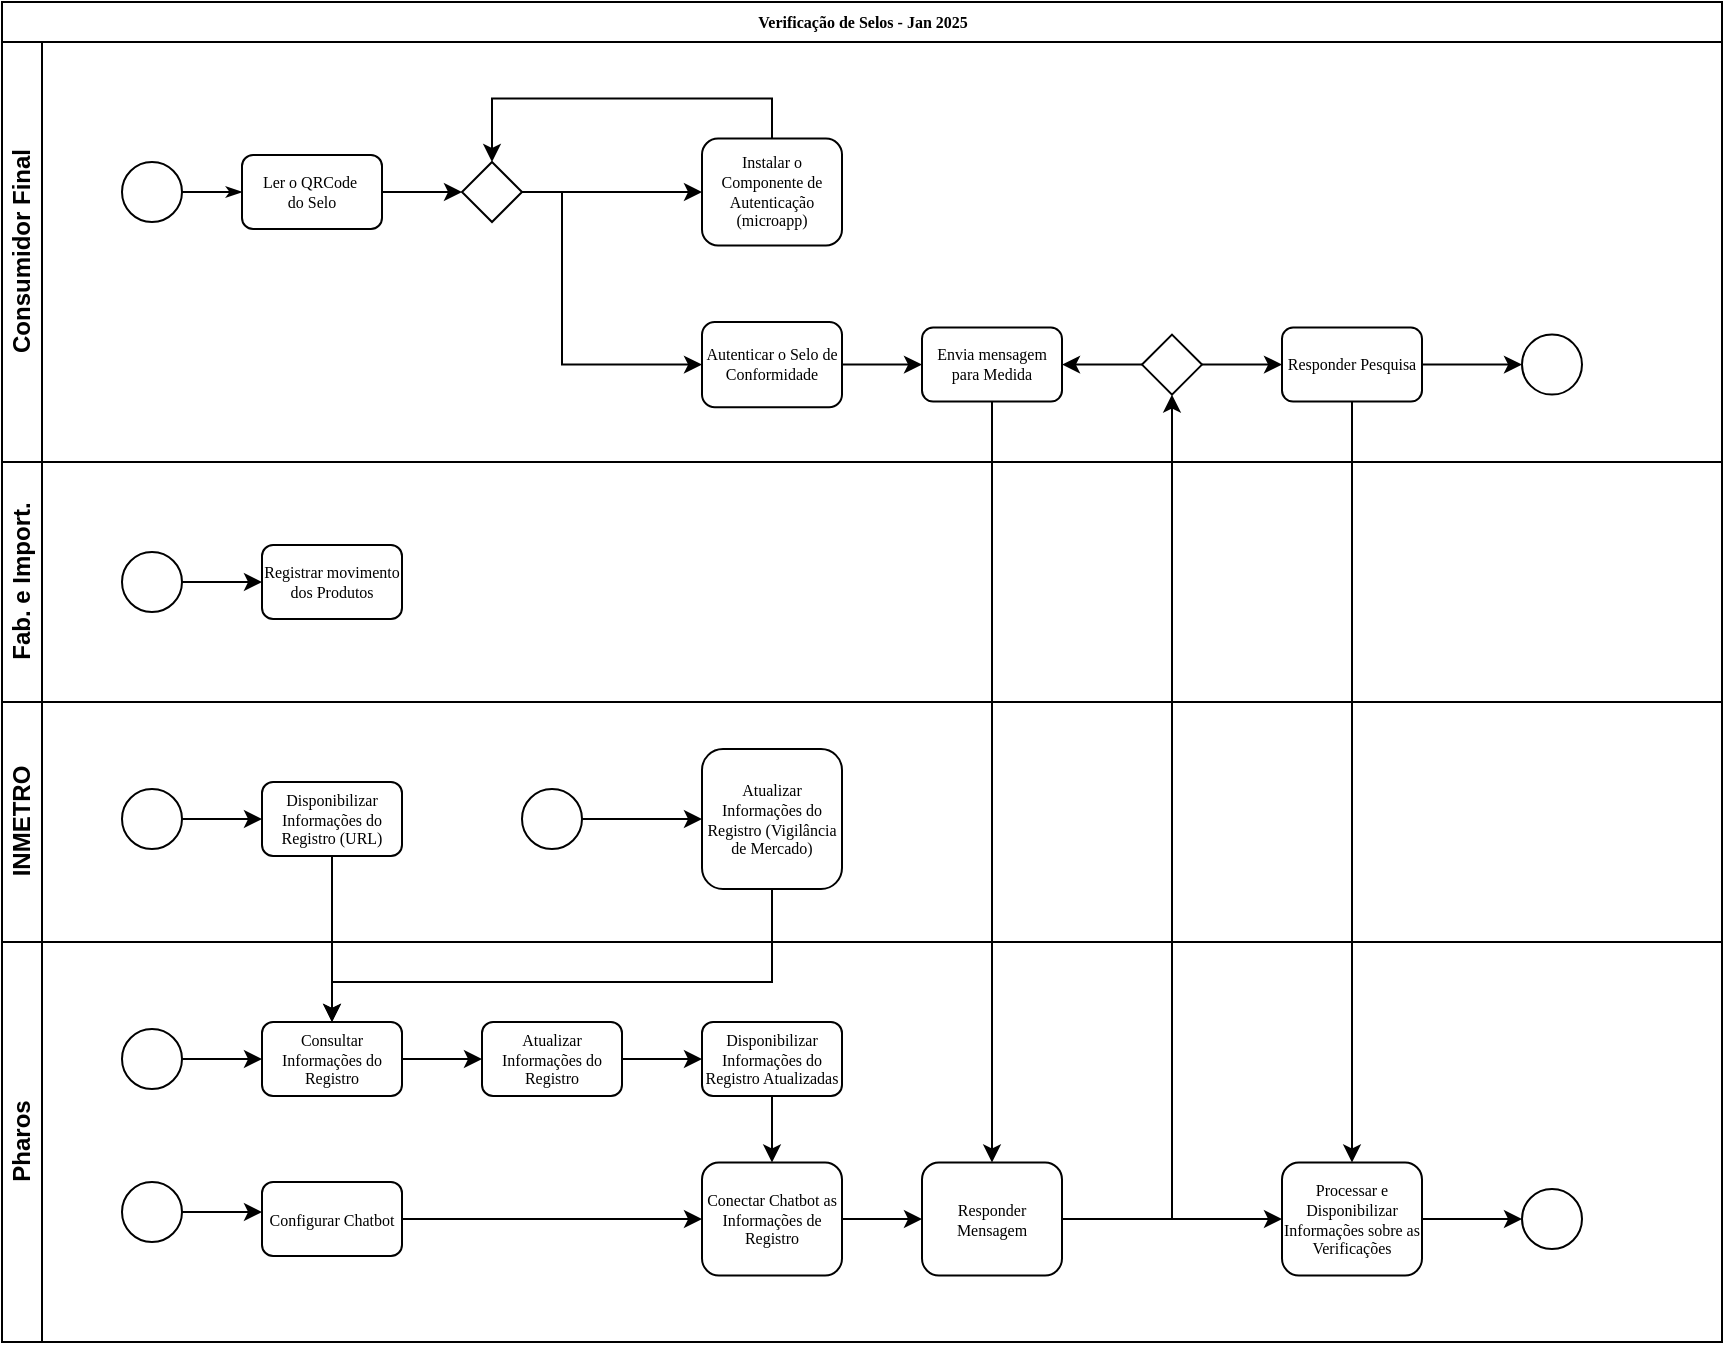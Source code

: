 <mxfile version="24.7.14">
  <diagram name="Page-1" id="c7488fd3-1785-93aa-aadb-54a6760d102a">
    <mxGraphModel dx="1185" dy="654" grid="1" gridSize="10" guides="1" tooltips="1" connect="1" arrows="1" fold="1" page="1" pageScale="1" pageWidth="1100" pageHeight="850" background="none" math="0" shadow="0">
      <root>
        <mxCell id="0" />
        <mxCell id="1" parent="0" />
        <mxCell id="2b4e8129b02d487f-1" value="Verificação de Selos - Jan 2025" style="swimlane;html=1;childLayout=stackLayout;horizontal=1;startSize=20;horizontalStack=0;rounded=0;shadow=0;labelBackgroundColor=none;strokeWidth=1;fontFamily=Verdana;fontSize=8;align=center;" parent="1" vertex="1">
          <mxGeometry x="180" y="70" width="860" height="670" as="geometry" />
        </mxCell>
        <mxCell id="2b4e8129b02d487f-2" value="Consumidor Final" style="swimlane;html=1;startSize=20;horizontal=0;" parent="2b4e8129b02d487f-1" vertex="1">
          <mxGeometry y="20" width="860" height="210" as="geometry" />
        </mxCell>
        <mxCell id="2b4e8129b02d487f-18" style="edgeStyle=orthogonalEdgeStyle;rounded=0;html=1;labelBackgroundColor=none;startArrow=none;startFill=0;startSize=5;endArrow=classicThin;endFill=1;endSize=5;jettySize=auto;orthogonalLoop=1;strokeWidth=1;fontFamily=Verdana;fontSize=8" parent="2b4e8129b02d487f-2" source="2b4e8129b02d487f-5" target="2b4e8129b02d487f-6" edge="1">
          <mxGeometry relative="1" as="geometry" />
        </mxCell>
        <mxCell id="2b4e8129b02d487f-5" value="" style="ellipse;whiteSpace=wrap;html=1;rounded=0;shadow=0;labelBackgroundColor=none;strokeWidth=1;fontFamily=Verdana;fontSize=8;align=center;" parent="2b4e8129b02d487f-2" vertex="1">
          <mxGeometry x="60" y="60" width="30" height="30" as="geometry" />
        </mxCell>
        <mxCell id="TjJBPhh7IqeXCysBH1En-6" value="" style="edgeStyle=orthogonalEdgeStyle;rounded=0;orthogonalLoop=1;jettySize=auto;html=1;" parent="2b4e8129b02d487f-2" source="2b4e8129b02d487f-6" target="TjJBPhh7IqeXCysBH1En-5" edge="1">
          <mxGeometry relative="1" as="geometry" />
        </mxCell>
        <mxCell id="2b4e8129b02d487f-6" value="Ler o QRCode&amp;nbsp;&lt;div&gt;do Selo&lt;/div&gt;" style="rounded=1;whiteSpace=wrap;html=1;shadow=0;labelBackgroundColor=none;strokeWidth=1;fontFamily=Verdana;fontSize=8;align=center;" parent="2b4e8129b02d487f-2" vertex="1">
          <mxGeometry x="120" y="56.5" width="70" height="37" as="geometry" />
        </mxCell>
        <mxCell id="TjJBPhh7IqeXCysBH1En-10" value="" style="edgeStyle=orthogonalEdgeStyle;rounded=0;orthogonalLoop=1;jettySize=auto;html=1;entryX=0;entryY=0.5;entryDx=0;entryDy=0;" parent="2b4e8129b02d487f-2" source="TjJBPhh7IqeXCysBH1En-5" target="TjJBPhh7IqeXCysBH1En-16" edge="1">
          <mxGeometry relative="1" as="geometry">
            <mxPoint x="300" y="145.0" as="targetPoint" />
            <Array as="points">
              <mxPoint x="280" y="75" />
              <mxPoint x="280" y="161" />
            </Array>
          </mxGeometry>
        </mxCell>
        <mxCell id="TjJBPhh7IqeXCysBH1En-5" value="" style="strokeWidth=1;html=1;shape=mxgraph.flowchart.decision;whiteSpace=wrap;rounded=1;shadow=0;labelBackgroundColor=none;fontFamily=Verdana;fontSize=8;align=center;" parent="2b4e8129b02d487f-2" vertex="1">
          <mxGeometry x="230" y="60.0" width="30" height="30" as="geometry" />
        </mxCell>
        <mxCell id="TjJBPhh7IqeXCysBH1En-7" value="Envia mensagem para Medida" style="rounded=1;whiteSpace=wrap;html=1;shadow=0;labelBackgroundColor=none;strokeWidth=1;fontFamily=Verdana;fontSize=8;align=center;" parent="2b4e8129b02d487f-2" vertex="1">
          <mxGeometry x="460" y="142.81" width="70" height="37" as="geometry" />
        </mxCell>
        <mxCell id="TjJBPhh7IqeXCysBH1En-14" value="" style="edgeStyle=orthogonalEdgeStyle;rounded=0;orthogonalLoop=1;jettySize=auto;html=1;entryX=0;entryY=0.5;entryDx=0;entryDy=0;" parent="2b4e8129b02d487f-2" source="TjJBPhh7IqeXCysBH1En-5" target="TjJBPhh7IqeXCysBH1En-18" edge="1">
          <mxGeometry relative="1" as="geometry">
            <mxPoint x="440" y="165" as="sourcePoint" />
            <mxPoint x="330" y="75.0" as="targetPoint" />
          </mxGeometry>
        </mxCell>
        <mxCell id="TjJBPhh7IqeXCysBH1En-24" value="" style="edgeStyle=orthogonalEdgeStyle;rounded=0;orthogonalLoop=1;jettySize=auto;html=1;entryX=0;entryY=0.5;entryDx=0;entryDy=0;" parent="2b4e8129b02d487f-2" source="TjJBPhh7IqeXCysBH1En-16" target="TjJBPhh7IqeXCysBH1En-7" edge="1">
          <mxGeometry relative="1" as="geometry">
            <mxPoint x="459" y="159" as="targetPoint" />
          </mxGeometry>
        </mxCell>
        <mxCell id="TjJBPhh7IqeXCysBH1En-16" value="Autenticar o Selo de Conformidade" style="rounded=1;whiteSpace=wrap;html=1;shadow=0;labelBackgroundColor=none;strokeWidth=1;fontFamily=Verdana;fontSize=8;align=center;" parent="2b4e8129b02d487f-2" vertex="1">
          <mxGeometry x="350" y="140" width="70" height="42.62" as="geometry" />
        </mxCell>
        <mxCell id="lS37dKiJ8wTq1rKE8fun-17" value="" style="edgeStyle=orthogonalEdgeStyle;rounded=0;orthogonalLoop=1;jettySize=auto;html=1;entryX=0.5;entryY=0;entryDx=0;entryDy=0;entryPerimeter=0;exitX=0.5;exitY=0;exitDx=0;exitDy=0;" edge="1" parent="2b4e8129b02d487f-2" source="TjJBPhh7IqeXCysBH1En-18" target="TjJBPhh7IqeXCysBH1En-5">
          <mxGeometry relative="1" as="geometry">
            <mxPoint x="385" y="-31.75" as="targetPoint" />
          </mxGeometry>
        </mxCell>
        <mxCell id="TjJBPhh7IqeXCysBH1En-18" value="Instalar o &lt;br&gt;Componente de Autenticação&lt;div&gt;(microapp)&lt;/div&gt;" style="rounded=1;whiteSpace=wrap;html=1;shadow=0;labelBackgroundColor=none;strokeWidth=1;fontFamily=Verdana;fontSize=8;align=center;" parent="2b4e8129b02d487f-2" vertex="1">
          <mxGeometry x="350" y="48.25" width="70" height="53.5" as="geometry" />
        </mxCell>
        <mxCell id="lS37dKiJ8wTq1rKE8fun-57" value="" style="edgeStyle=orthogonalEdgeStyle;rounded=0;orthogonalLoop=1;jettySize=auto;html=1;" edge="1" parent="2b4e8129b02d487f-2" source="lS37dKiJ8wTq1rKE8fun-48" target="lS37dKiJ8wTq1rKE8fun-56">
          <mxGeometry relative="1" as="geometry" />
        </mxCell>
        <mxCell id="lS37dKiJ8wTq1rKE8fun-48" value="" style="strokeWidth=1;html=1;shape=mxgraph.flowchart.decision;whiteSpace=wrap;rounded=1;shadow=0;labelBackgroundColor=none;fontFamily=Verdana;fontSize=8;align=center;" vertex="1" parent="2b4e8129b02d487f-2">
          <mxGeometry x="570" y="146.31" width="30" height="30" as="geometry" />
        </mxCell>
        <mxCell id="lS37dKiJ8wTq1rKE8fun-47" value="" style="edgeStyle=orthogonalEdgeStyle;rounded=0;orthogonalLoop=1;jettySize=auto;html=1;entryX=1;entryY=0.5;entryDx=0;entryDy=0;exitX=0;exitY=0.5;exitDx=0;exitDy=0;exitPerimeter=0;" edge="1" parent="2b4e8129b02d487f-2" source="lS37dKiJ8wTq1rKE8fun-48" target="TjJBPhh7IqeXCysBH1En-7">
          <mxGeometry relative="1" as="geometry">
            <mxPoint x="610" y="608.5" as="targetPoint" />
            <Array as="points" />
          </mxGeometry>
        </mxCell>
        <mxCell id="lS37dKiJ8wTq1rKE8fun-59" value="" style="edgeStyle=orthogonalEdgeStyle;rounded=0;orthogonalLoop=1;jettySize=auto;html=1;" edge="1" parent="2b4e8129b02d487f-2" source="lS37dKiJ8wTq1rKE8fun-56" target="lS37dKiJ8wTq1rKE8fun-58">
          <mxGeometry relative="1" as="geometry" />
        </mxCell>
        <mxCell id="lS37dKiJ8wTq1rKE8fun-56" value="Responder Pesquisa" style="rounded=1;whiteSpace=wrap;html=1;shadow=0;labelBackgroundColor=none;strokeWidth=1;fontFamily=Verdana;fontSize=8;align=center;" vertex="1" parent="2b4e8129b02d487f-2">
          <mxGeometry x="640" y="142.81" width="70" height="37" as="geometry" />
        </mxCell>
        <mxCell id="lS37dKiJ8wTq1rKE8fun-58" value="" style="ellipse;whiteSpace=wrap;html=1;rounded=0;shadow=0;labelBackgroundColor=none;strokeWidth=1;fontFamily=Verdana;fontSize=8;align=center;" vertex="1" parent="2b4e8129b02d487f-2">
          <mxGeometry x="760" y="146.31" width="30" height="30" as="geometry" />
        </mxCell>
        <mxCell id="2b4e8129b02d487f-3" value="Fab. e Import." style="swimlane;html=1;startSize=20;horizontal=0;" parent="2b4e8129b02d487f-1" vertex="1">
          <mxGeometry y="230" width="860" height="120" as="geometry">
            <mxRectangle y="290" width="860" height="30" as="alternateBounds" />
          </mxGeometry>
        </mxCell>
        <mxCell id="lS37dKiJ8wTq1rKE8fun-3" value="Registrar movimento dos Produtos" style="rounded=1;whiteSpace=wrap;html=1;shadow=0;labelBackgroundColor=none;strokeWidth=1;fontFamily=Verdana;fontSize=8;align=center;" vertex="1" parent="2b4e8129b02d487f-3">
          <mxGeometry x="130" y="41.5" width="70" height="37" as="geometry" />
        </mxCell>
        <mxCell id="lS37dKiJ8wTq1rKE8fun-5" value="" style="edgeStyle=orthogonalEdgeStyle;rounded=0;orthogonalLoop=1;jettySize=auto;html=1;" edge="1" parent="2b4e8129b02d487f-3" source="lS37dKiJ8wTq1rKE8fun-4" target="lS37dKiJ8wTq1rKE8fun-3">
          <mxGeometry relative="1" as="geometry" />
        </mxCell>
        <mxCell id="lS37dKiJ8wTq1rKE8fun-4" value="" style="ellipse;whiteSpace=wrap;html=1;rounded=0;shadow=0;labelBackgroundColor=none;strokeWidth=1;fontFamily=Verdana;fontSize=8;align=center;" vertex="1" parent="2b4e8129b02d487f-3">
          <mxGeometry x="60" y="45" width="30" height="30" as="geometry" />
        </mxCell>
        <mxCell id="lS37dKiJ8wTq1rKE8fun-10" value="" style="edgeStyle=orthogonalEdgeStyle;rounded=0;orthogonalLoop=1;jettySize=auto;html=1;" edge="1" parent="2b4e8129b02d487f-1" source="lS37dKiJ8wTq1rKE8fun-6" target="lS37dKiJ8wTq1rKE8fun-9">
          <mxGeometry relative="1" as="geometry" />
        </mxCell>
        <mxCell id="lS37dKiJ8wTq1rKE8fun-45" value="" style="edgeStyle=orthogonalEdgeStyle;rounded=0;orthogonalLoop=1;jettySize=auto;html=1;" edge="1" parent="2b4e8129b02d487f-1" source="TjJBPhh7IqeXCysBH1En-7" target="lS37dKiJ8wTq1rKE8fun-42">
          <mxGeometry relative="1" as="geometry">
            <mxPoint x="495" y="279.81" as="targetPoint" />
          </mxGeometry>
        </mxCell>
        <mxCell id="2b4e8129b02d487f-4" value="INMETRO" style="swimlane;html=1;startSize=20;horizontal=0;" parent="2b4e8129b02d487f-1" vertex="1">
          <mxGeometry y="350" width="860" height="120" as="geometry">
            <mxRectangle y="440" width="860" height="30" as="alternateBounds" />
          </mxGeometry>
        </mxCell>
        <mxCell id="lS37dKiJ8wTq1rKE8fun-6" value="Disponibilizar Informações do Registro (URL)" style="rounded=1;whiteSpace=wrap;html=1;shadow=0;labelBackgroundColor=none;strokeWidth=1;fontFamily=Verdana;fontSize=8;align=center;" vertex="1" parent="2b4e8129b02d487f-4">
          <mxGeometry x="130" y="40" width="70" height="37" as="geometry" />
        </mxCell>
        <mxCell id="lS37dKiJ8wTq1rKE8fun-7" value="" style="edgeStyle=orthogonalEdgeStyle;rounded=0;orthogonalLoop=1;jettySize=auto;html=1;" edge="1" parent="2b4e8129b02d487f-4" source="lS37dKiJ8wTq1rKE8fun-8" target="lS37dKiJ8wTq1rKE8fun-6">
          <mxGeometry relative="1" as="geometry" />
        </mxCell>
        <mxCell id="lS37dKiJ8wTq1rKE8fun-8" value="" style="ellipse;whiteSpace=wrap;html=1;rounded=0;shadow=0;labelBackgroundColor=none;strokeWidth=1;fontFamily=Verdana;fontSize=8;align=center;" vertex="1" parent="2b4e8129b02d487f-4">
          <mxGeometry x="60" y="43.5" width="30" height="30" as="geometry" />
        </mxCell>
        <mxCell id="lS37dKiJ8wTq1rKE8fun-51" value="Atualizar Informações do Registro (Vigilância de Mercado)" style="rounded=1;whiteSpace=wrap;html=1;shadow=0;labelBackgroundColor=none;strokeWidth=1;fontFamily=Verdana;fontSize=8;align=center;" vertex="1" parent="2b4e8129b02d487f-4">
          <mxGeometry x="350" y="23.5" width="70" height="70" as="geometry" />
        </mxCell>
        <mxCell id="lS37dKiJ8wTq1rKE8fun-52" value="" style="edgeStyle=orthogonalEdgeStyle;rounded=0;orthogonalLoop=1;jettySize=auto;html=1;" edge="1" parent="2b4e8129b02d487f-4" source="lS37dKiJ8wTq1rKE8fun-53" target="lS37dKiJ8wTq1rKE8fun-51">
          <mxGeometry relative="1" as="geometry" />
        </mxCell>
        <mxCell id="lS37dKiJ8wTq1rKE8fun-53" value="" style="ellipse;whiteSpace=wrap;html=1;rounded=0;shadow=0;labelBackgroundColor=none;strokeWidth=1;fontFamily=Verdana;fontSize=8;align=center;" vertex="1" parent="2b4e8129b02d487f-4">
          <mxGeometry x="260" y="43.5" width="30" height="30" as="geometry" />
        </mxCell>
        <mxCell id="lS37dKiJ8wTq1rKE8fun-2" value="Pharos" style="swimlane;html=1;startSize=20;horizontal=0;" vertex="1" parent="2b4e8129b02d487f-1">
          <mxGeometry y="470" width="860" height="200" as="geometry">
            <mxRectangle y="590" width="860" height="30" as="alternateBounds" />
          </mxGeometry>
        </mxCell>
        <mxCell id="lS37dKiJ8wTq1rKE8fun-12" value="" style="edgeStyle=orthogonalEdgeStyle;rounded=0;orthogonalLoop=1;jettySize=auto;html=1;" edge="1" parent="lS37dKiJ8wTq1rKE8fun-2" source="lS37dKiJ8wTq1rKE8fun-9" target="lS37dKiJ8wTq1rKE8fun-11">
          <mxGeometry relative="1" as="geometry" />
        </mxCell>
        <mxCell id="lS37dKiJ8wTq1rKE8fun-9" value="Consultar Informações do Registro" style="rounded=1;whiteSpace=wrap;html=1;shadow=0;labelBackgroundColor=none;strokeWidth=1;fontFamily=Verdana;fontSize=8;align=center;" vertex="1" parent="lS37dKiJ8wTq1rKE8fun-2">
          <mxGeometry x="130" y="40" width="70" height="37" as="geometry" />
        </mxCell>
        <mxCell id="lS37dKiJ8wTq1rKE8fun-15" value="" style="edgeStyle=orthogonalEdgeStyle;rounded=0;orthogonalLoop=1;jettySize=auto;html=1;" edge="1" parent="lS37dKiJ8wTq1rKE8fun-2" source="lS37dKiJ8wTq1rKE8fun-11" target="lS37dKiJ8wTq1rKE8fun-14">
          <mxGeometry relative="1" as="geometry" />
        </mxCell>
        <mxCell id="lS37dKiJ8wTq1rKE8fun-11" value="Atualizar Informações do Registro" style="rounded=1;whiteSpace=wrap;html=1;shadow=0;labelBackgroundColor=none;strokeWidth=1;fontFamily=Verdana;fontSize=8;align=center;fontStyle=0" vertex="1" parent="lS37dKiJ8wTq1rKE8fun-2">
          <mxGeometry x="240" y="40" width="70" height="37" as="geometry" />
        </mxCell>
        <mxCell id="lS37dKiJ8wTq1rKE8fun-27" value="" style="rounded=0;orthogonalLoop=1;jettySize=auto;html=1;verticalAlign=middle;horizontal=1;startArrow=none;startFill=0;" edge="1" parent="lS37dKiJ8wTq1rKE8fun-2" source="lS37dKiJ8wTq1rKE8fun-14" target="lS37dKiJ8wTq1rKE8fun-25">
          <mxGeometry relative="1" as="geometry" />
        </mxCell>
        <mxCell id="lS37dKiJ8wTq1rKE8fun-14" value="Disponibilizar Informações do Registro Atualizadas" style="rounded=1;whiteSpace=wrap;html=1;shadow=0;labelBackgroundColor=none;strokeWidth=1;fontFamily=Verdana;fontSize=8;align=center;fontStyle=0" vertex="1" parent="lS37dKiJ8wTq1rKE8fun-2">
          <mxGeometry x="350" y="40" width="70" height="37" as="geometry" />
        </mxCell>
        <mxCell id="lS37dKiJ8wTq1rKE8fun-19" value="" style="edgeStyle=orthogonalEdgeStyle;rounded=0;orthogonalLoop=1;jettySize=auto;html=1;entryX=0;entryY=0.5;entryDx=0;entryDy=0;" edge="1" parent="lS37dKiJ8wTq1rKE8fun-2" source="lS37dKiJ8wTq1rKE8fun-20" target="lS37dKiJ8wTq1rKE8fun-9">
          <mxGeometry relative="1" as="geometry">
            <mxPoint x="130" y="59" as="targetPoint" />
          </mxGeometry>
        </mxCell>
        <mxCell id="lS37dKiJ8wTq1rKE8fun-20" value="" style="ellipse;whiteSpace=wrap;html=1;rounded=0;shadow=0;labelBackgroundColor=none;strokeWidth=1;fontFamily=Verdana;fontSize=8;align=center;" vertex="1" parent="lS37dKiJ8wTq1rKE8fun-2">
          <mxGeometry x="60" y="43.5" width="30" height="30" as="geometry" />
        </mxCell>
        <mxCell id="lS37dKiJ8wTq1rKE8fun-21" value="" style="edgeStyle=orthogonalEdgeStyle;rounded=0;orthogonalLoop=1;jettySize=auto;html=1;entryX=0;entryY=0.5;entryDx=0;entryDy=0;" edge="1" parent="lS37dKiJ8wTq1rKE8fun-2" source="lS37dKiJ8wTq1rKE8fun-22">
          <mxGeometry relative="1" as="geometry">
            <mxPoint x="130" y="135" as="targetPoint" />
          </mxGeometry>
        </mxCell>
        <mxCell id="lS37dKiJ8wTq1rKE8fun-22" value="" style="ellipse;whiteSpace=wrap;html=1;rounded=0;shadow=0;labelBackgroundColor=none;strokeWidth=1;fontFamily=Verdana;fontSize=8;align=center;" vertex="1" parent="lS37dKiJ8wTq1rKE8fun-2">
          <mxGeometry x="60" y="120" width="30" height="30" as="geometry" />
        </mxCell>
        <mxCell id="lS37dKiJ8wTq1rKE8fun-26" value="" style="edgeStyle=orthogonalEdgeStyle;rounded=0;orthogonalLoop=1;jettySize=auto;html=1;" edge="1" parent="lS37dKiJ8wTq1rKE8fun-2" source="lS37dKiJ8wTq1rKE8fun-24" target="lS37dKiJ8wTq1rKE8fun-25">
          <mxGeometry relative="1" as="geometry" />
        </mxCell>
        <mxCell id="lS37dKiJ8wTq1rKE8fun-24" value="Configurar Chatbot" style="rounded=1;whiteSpace=wrap;html=1;shadow=0;labelBackgroundColor=none;strokeWidth=1;fontFamily=Verdana;fontSize=8;align=center;fontStyle=0" vertex="1" parent="lS37dKiJ8wTq1rKE8fun-2">
          <mxGeometry x="130" y="120" width="70" height="37" as="geometry" />
        </mxCell>
        <mxCell id="lS37dKiJ8wTq1rKE8fun-43" value="" style="edgeStyle=orthogonalEdgeStyle;rounded=0;orthogonalLoop=1;jettySize=auto;html=1;" edge="1" parent="lS37dKiJ8wTq1rKE8fun-2" source="lS37dKiJ8wTq1rKE8fun-25" target="lS37dKiJ8wTq1rKE8fun-42">
          <mxGeometry relative="1" as="geometry" />
        </mxCell>
        <mxCell id="lS37dKiJ8wTq1rKE8fun-25" value="Conectar Chatbot as Informações de Registro" style="rounded=1;whiteSpace=wrap;html=1;shadow=0;labelBackgroundColor=none;strokeWidth=1;fontFamily=Verdana;fontSize=8;align=center;fontStyle=0" vertex="1" parent="lS37dKiJ8wTq1rKE8fun-2">
          <mxGeometry x="350" y="110.25" width="70" height="56.5" as="geometry" />
        </mxCell>
        <mxCell id="lS37dKiJ8wTq1rKE8fun-62" value="" style="edgeStyle=orthogonalEdgeStyle;rounded=0;orthogonalLoop=1;jettySize=auto;html=1;entryX=0;entryY=0.5;entryDx=0;entryDy=0;" edge="1" parent="lS37dKiJ8wTq1rKE8fun-2" source="lS37dKiJ8wTq1rKE8fun-42" target="lS37dKiJ8wTq1rKE8fun-60">
          <mxGeometry relative="1" as="geometry">
            <mxPoint x="495" y="246.75" as="targetPoint" />
          </mxGeometry>
        </mxCell>
        <mxCell id="lS37dKiJ8wTq1rKE8fun-42" value="Responder Mensagem" style="rounded=1;whiteSpace=wrap;html=1;shadow=0;labelBackgroundColor=none;strokeWidth=1;fontFamily=Verdana;fontSize=8;align=center;fontStyle=0" vertex="1" parent="lS37dKiJ8wTq1rKE8fun-2">
          <mxGeometry x="460" y="110.25" width="70" height="56.5" as="geometry" />
        </mxCell>
        <mxCell id="lS37dKiJ8wTq1rKE8fun-64" value="" style="edgeStyle=orthogonalEdgeStyle;rounded=0;orthogonalLoop=1;jettySize=auto;html=1;" edge="1" parent="lS37dKiJ8wTq1rKE8fun-2" source="lS37dKiJ8wTq1rKE8fun-60" target="lS37dKiJ8wTq1rKE8fun-63">
          <mxGeometry relative="1" as="geometry" />
        </mxCell>
        <mxCell id="lS37dKiJ8wTq1rKE8fun-60" value="Processar e Disponibilizar Informações sobre as Verificações" style="rounded=1;whiteSpace=wrap;html=1;shadow=0;labelBackgroundColor=none;strokeWidth=1;fontFamily=Verdana;fontSize=8;align=center;fontStyle=0" vertex="1" parent="lS37dKiJ8wTq1rKE8fun-2">
          <mxGeometry x="640" y="110.25" width="70" height="56.5" as="geometry" />
        </mxCell>
        <mxCell id="lS37dKiJ8wTq1rKE8fun-63" value="" style="ellipse;whiteSpace=wrap;html=1;rounded=0;shadow=0;labelBackgroundColor=none;strokeWidth=1;fontFamily=Verdana;fontSize=8;align=center;" vertex="1" parent="lS37dKiJ8wTq1rKE8fun-2">
          <mxGeometry x="760" y="123.5" width="30" height="30" as="geometry" />
        </mxCell>
        <mxCell id="lS37dKiJ8wTq1rKE8fun-54" value="" style="edgeStyle=orthogonalEdgeStyle;rounded=0;orthogonalLoop=1;jettySize=auto;html=1;entryX=0.5;entryY=0;entryDx=0;entryDy=0;exitX=0.5;exitY=1;exitDx=0;exitDy=0;" edge="1" parent="2b4e8129b02d487f-1" source="lS37dKiJ8wTq1rKE8fun-51" target="lS37dKiJ8wTq1rKE8fun-9">
          <mxGeometry relative="1" as="geometry">
            <Array as="points">
              <mxPoint x="385" y="490" />
              <mxPoint x="165" y="490" />
            </Array>
          </mxGeometry>
        </mxCell>
        <mxCell id="lS37dKiJ8wTq1rKE8fun-50" value="" style="edgeStyle=orthogonalEdgeStyle;rounded=0;orthogonalLoop=1;jettySize=auto;html=1;" edge="1" parent="2b4e8129b02d487f-1" source="lS37dKiJ8wTq1rKE8fun-42" target="lS37dKiJ8wTq1rKE8fun-48">
          <mxGeometry relative="1" as="geometry" />
        </mxCell>
        <mxCell id="lS37dKiJ8wTq1rKE8fun-66" value="" style="edgeStyle=orthogonalEdgeStyle;rounded=0;orthogonalLoop=1;jettySize=auto;html=1;entryX=0.5;entryY=0;entryDx=0;entryDy=0;" edge="1" parent="2b4e8129b02d487f-1" source="lS37dKiJ8wTq1rKE8fun-56" target="lS37dKiJ8wTq1rKE8fun-60">
          <mxGeometry relative="1" as="geometry">
            <mxPoint x="675" y="279.81" as="targetPoint" />
          </mxGeometry>
        </mxCell>
      </root>
    </mxGraphModel>
  </diagram>
</mxfile>
